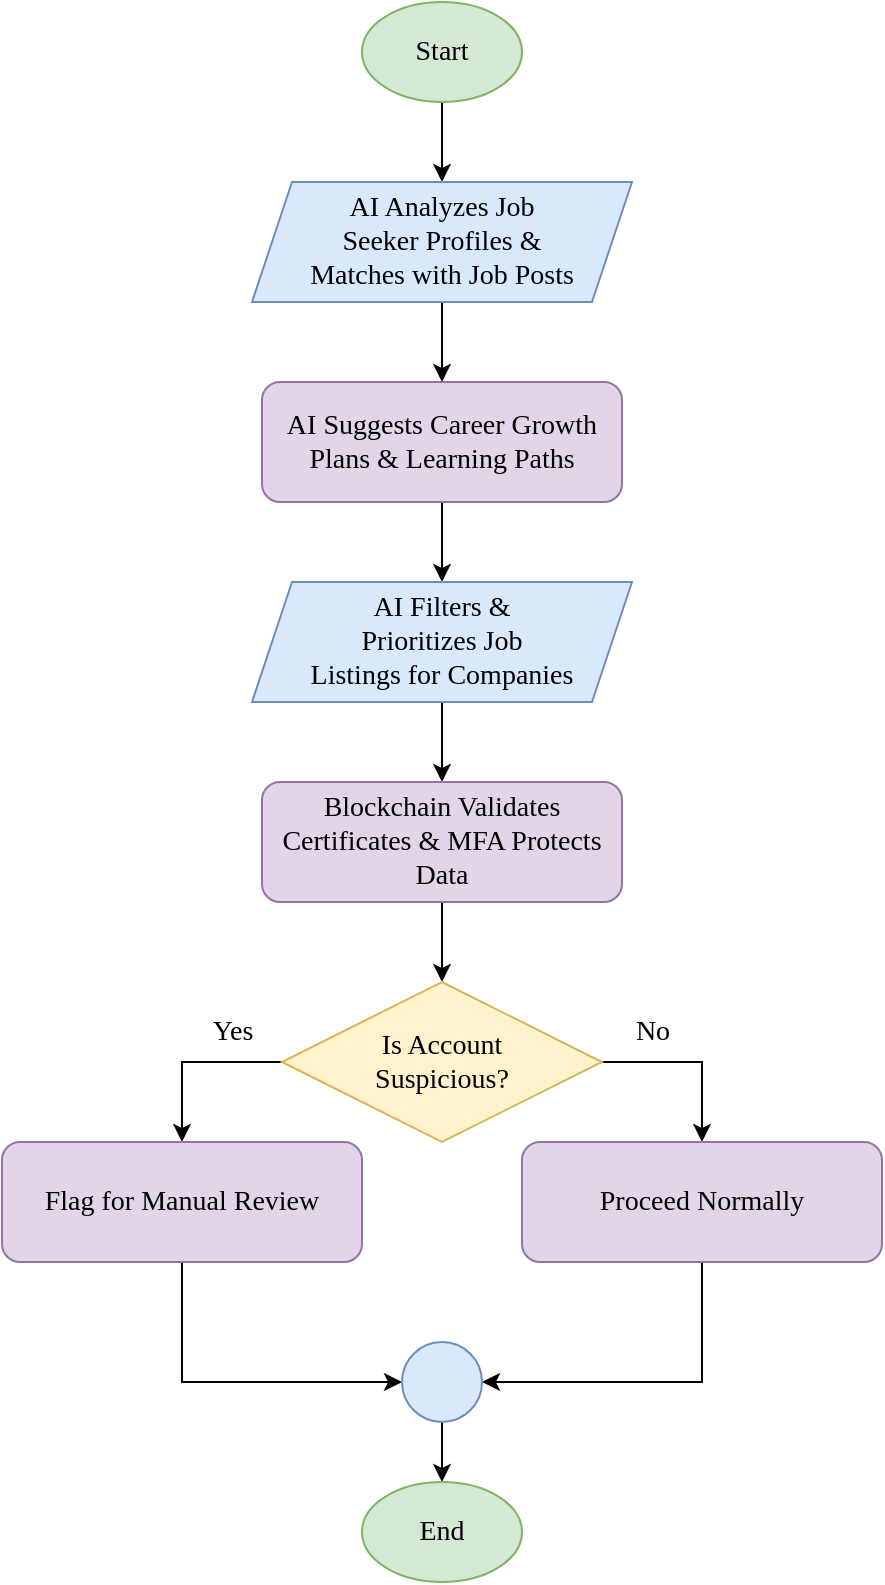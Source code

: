 <mxfile version="26.0.15">
  <diagram name="Page-1" id="BgII2Tf7LTrh-L7WVX-3">
    <mxGraphModel dx="1793" dy="2033" grid="1" gridSize="10" guides="1" tooltips="1" connect="1" arrows="1" fold="1" page="1" pageScale="1" pageWidth="850" pageHeight="1100" math="0" shadow="0">
      <root>
        <mxCell id="0" />
        <mxCell id="1" parent="0" />
        <mxCell id="Y0Y3w9yr43-6PgeDi4if-5" style="edgeStyle=orthogonalEdgeStyle;rounded=0;orthogonalLoop=1;jettySize=auto;html=1;exitX=0.5;exitY=1;exitDx=0;exitDy=0;entryX=0.5;entryY=0;entryDx=0;entryDy=0;" edge="1" parent="1" source="Y0Y3w9yr43-6PgeDi4if-1" target="Y0Y3w9yr43-6PgeDi4if-4">
          <mxGeometry relative="1" as="geometry" />
        </mxCell>
        <mxCell id="Y0Y3w9yr43-6PgeDi4if-1" value="&lt;font face=&quot;Comic Sans MS&quot; style=&quot;font-size: 14px;&quot;&gt;Start&lt;/font&gt;" style="ellipse;whiteSpace=wrap;html=1;fillColor=#d5e8d4;strokeColor=#82b366;" vertex="1" parent="1">
          <mxGeometry x="400" y="-730" width="80" height="50" as="geometry" />
        </mxCell>
        <mxCell id="Y0Y3w9yr43-6PgeDi4if-9" style="edgeStyle=orthogonalEdgeStyle;rounded=0;orthogonalLoop=1;jettySize=auto;html=1;exitX=0.5;exitY=1;exitDx=0;exitDy=0;entryX=0.5;entryY=0;entryDx=0;entryDy=0;" edge="1" parent="1" source="Y0Y3w9yr43-6PgeDi4if-2">
          <mxGeometry relative="1" as="geometry">
            <mxPoint x="440" y="-440" as="targetPoint" />
          </mxGeometry>
        </mxCell>
        <mxCell id="Y0Y3w9yr43-6PgeDi4if-2" value="&lt;font face=&quot;Comic Sans MS&quot;&gt;&lt;span style=&quot;font-size: 14px;&quot;&gt;AI Suggests Career Growth Plans &amp;amp; Learning Paths&lt;/span&gt;&lt;/font&gt;" style="rounded=1;whiteSpace=wrap;html=1;fillColor=#e1d5e7;strokeColor=#9673a6;" vertex="1" parent="1">
          <mxGeometry x="350" y="-540" width="180" height="60" as="geometry" />
        </mxCell>
        <mxCell id="Y0Y3w9yr43-6PgeDi4if-7" style="edgeStyle=orthogonalEdgeStyle;rounded=0;orthogonalLoop=1;jettySize=auto;html=1;exitX=0.5;exitY=1;exitDx=0;exitDy=0;entryX=0.5;entryY=0;entryDx=0;entryDy=0;" edge="1" parent="1" source="Y0Y3w9yr43-6PgeDi4if-4" target="Y0Y3w9yr43-6PgeDi4if-2">
          <mxGeometry relative="1" as="geometry" />
        </mxCell>
        <mxCell id="Y0Y3w9yr43-6PgeDi4if-4" value="&lt;font face=&quot;Comic Sans MS&quot;&gt;&lt;span style=&quot;font-size: 14px;&quot;&gt;AI Analyzes Job&lt;/span&gt;&lt;/font&gt;&lt;div&gt;&lt;font face=&quot;Comic Sans MS&quot;&gt;&lt;span style=&quot;font-size: 14px;&quot;&gt;Seeker Profiles &amp;amp;&lt;/span&gt;&lt;/font&gt;&lt;/div&gt;&lt;div&gt;&lt;font face=&quot;Comic Sans MS&quot;&gt;&lt;span style=&quot;font-size: 14px;&quot;&gt;Matches&amp;nbsp;&lt;/span&gt;&lt;/font&gt;&lt;span style=&quot;font-size: 14px; font-family: &amp;quot;Comic Sans MS&amp;quot;; background-color: transparent; color: light-dark(rgb(0, 0, 0), rgb(255, 255, 255));&quot;&gt;with Job Posts&lt;/span&gt;&lt;/div&gt;" style="shape=parallelogram;perimeter=parallelogramPerimeter;whiteSpace=wrap;html=1;fixedSize=1;fillColor=#dae8fc;strokeColor=#6c8ebf;" vertex="1" parent="1">
          <mxGeometry x="345" y="-640" width="190" height="60" as="geometry" />
        </mxCell>
        <mxCell id="Y0Y3w9yr43-6PgeDi4if-12" style="edgeStyle=orthogonalEdgeStyle;rounded=0;orthogonalLoop=1;jettySize=auto;html=1;exitX=0.5;exitY=1;exitDx=0;exitDy=0;entryX=0.5;entryY=0;entryDx=0;entryDy=0;" edge="1" parent="1" source="Y0Y3w9yr43-6PgeDi4if-10" target="Y0Y3w9yr43-6PgeDi4if-11">
          <mxGeometry relative="1" as="geometry" />
        </mxCell>
        <mxCell id="Y0Y3w9yr43-6PgeDi4if-10" value="&lt;font face=&quot;Comic Sans MS&quot;&gt;&lt;span style=&quot;font-size: 14px;&quot;&gt;AI Filters &amp;amp;&lt;/span&gt;&lt;/font&gt;&lt;div&gt;&lt;font face=&quot;Comic Sans MS&quot;&gt;&lt;span style=&quot;font-size: 14px;&quot;&gt;Prioritizes&amp;nbsp;&lt;/span&gt;&lt;/font&gt;&lt;span style=&quot;font-size: 14px; font-family: &amp;quot;Comic Sans MS&amp;quot;; background-color: transparent; color: light-dark(rgb(0, 0, 0), rgb(255, 255, 255));&quot;&gt;Job&lt;/span&gt;&lt;/div&gt;&lt;div&gt;&lt;span style=&quot;font-size: 14px; font-family: &amp;quot;Comic Sans MS&amp;quot;; background-color: transparent; color: light-dark(rgb(0, 0, 0), rgb(255, 255, 255));&quot;&gt;Listings for Companies&lt;/span&gt;&lt;/div&gt;" style="shape=parallelogram;perimeter=parallelogramPerimeter;whiteSpace=wrap;html=1;fixedSize=1;fillColor=#dae8fc;strokeColor=#6c8ebf;" vertex="1" parent="1">
          <mxGeometry x="345" y="-440" width="190" height="60" as="geometry" />
        </mxCell>
        <mxCell id="Y0Y3w9yr43-6PgeDi4if-14" style="edgeStyle=orthogonalEdgeStyle;rounded=0;orthogonalLoop=1;jettySize=auto;html=1;exitX=0.5;exitY=1;exitDx=0;exitDy=0;entryX=0.5;entryY=0;entryDx=0;entryDy=0;" edge="1" parent="1" source="Y0Y3w9yr43-6PgeDi4if-11" target="Y0Y3w9yr43-6PgeDi4if-13">
          <mxGeometry relative="1" as="geometry" />
        </mxCell>
        <mxCell id="Y0Y3w9yr43-6PgeDi4if-11" value="&lt;font face=&quot;Comic Sans MS&quot;&gt;&lt;span style=&quot;font-size: 14px;&quot;&gt;Blockchain Validates Certificates &amp;amp; MFA Protects Data&lt;/span&gt;&lt;/font&gt;" style="rounded=1;whiteSpace=wrap;html=1;fillColor=#e1d5e7;strokeColor=#9673a6;" vertex="1" parent="1">
          <mxGeometry x="350" y="-340" width="180" height="60" as="geometry" />
        </mxCell>
        <mxCell id="Y0Y3w9yr43-6PgeDi4if-17" style="edgeStyle=orthogonalEdgeStyle;rounded=0;orthogonalLoop=1;jettySize=auto;html=1;exitX=0;exitY=0.5;exitDx=0;exitDy=0;entryX=0.5;entryY=0;entryDx=0;entryDy=0;" edge="1" parent="1" source="Y0Y3w9yr43-6PgeDi4if-13" target="Y0Y3w9yr43-6PgeDi4if-15">
          <mxGeometry relative="1" as="geometry" />
        </mxCell>
        <mxCell id="Y0Y3w9yr43-6PgeDi4if-18" style="edgeStyle=orthogonalEdgeStyle;rounded=0;orthogonalLoop=1;jettySize=auto;html=1;exitX=1;exitY=0.5;exitDx=0;exitDy=0;entryX=0.5;entryY=0;entryDx=0;entryDy=0;" edge="1" parent="1" source="Y0Y3w9yr43-6PgeDi4if-13" target="Y0Y3w9yr43-6PgeDi4if-16">
          <mxGeometry relative="1" as="geometry" />
        </mxCell>
        <mxCell id="Y0Y3w9yr43-6PgeDi4if-13" value="&lt;font face=&quot;Comic Sans MS&quot;&gt;&lt;span style=&quot;font-size: 14px;&quot;&gt;Is Account&lt;/span&gt;&lt;/font&gt;&lt;div&gt;&lt;font face=&quot;Comic Sans MS&quot;&gt;&lt;span style=&quot;font-size: 14px;&quot;&gt;Suspicious?&lt;/span&gt;&lt;/font&gt;&lt;/div&gt;" style="rhombus;whiteSpace=wrap;html=1;fillColor=#fff2cc;strokeColor=#d6b656;" vertex="1" parent="1">
          <mxGeometry x="360" y="-240" width="160" height="80" as="geometry" />
        </mxCell>
        <mxCell id="Y0Y3w9yr43-6PgeDi4if-22" style="edgeStyle=orthogonalEdgeStyle;rounded=0;orthogonalLoop=1;jettySize=auto;html=1;exitX=0.5;exitY=1;exitDx=0;exitDy=0;entryX=0;entryY=0.5;entryDx=0;entryDy=0;" edge="1" parent="1" source="Y0Y3w9yr43-6PgeDi4if-15" target="Y0Y3w9yr43-6PgeDi4if-21">
          <mxGeometry relative="1" as="geometry" />
        </mxCell>
        <mxCell id="Y0Y3w9yr43-6PgeDi4if-15" value="&lt;font face=&quot;Comic Sans MS&quot;&gt;&lt;span style=&quot;font-size: 14px;&quot;&gt;Flag for Manual Review&lt;/span&gt;&lt;/font&gt;" style="rounded=1;whiteSpace=wrap;html=1;fillColor=#e1d5e7;strokeColor=#9673a6;" vertex="1" parent="1">
          <mxGeometry x="220" y="-160" width="180" height="60" as="geometry" />
        </mxCell>
        <mxCell id="Y0Y3w9yr43-6PgeDi4if-23" style="edgeStyle=orthogonalEdgeStyle;rounded=0;orthogonalLoop=1;jettySize=auto;html=1;exitX=0.5;exitY=1;exitDx=0;exitDy=0;entryX=1;entryY=0.5;entryDx=0;entryDy=0;" edge="1" parent="1" source="Y0Y3w9yr43-6PgeDi4if-16" target="Y0Y3w9yr43-6PgeDi4if-21">
          <mxGeometry relative="1" as="geometry" />
        </mxCell>
        <mxCell id="Y0Y3w9yr43-6PgeDi4if-16" value="&lt;font face=&quot;Comic Sans MS&quot;&gt;&lt;span style=&quot;font-size: 14px;&quot;&gt;Proceed Normally&lt;/span&gt;&lt;/font&gt;" style="rounded=1;whiteSpace=wrap;html=1;fillColor=#e1d5e7;strokeColor=#9673a6;" vertex="1" parent="1">
          <mxGeometry x="480" y="-160" width="180" height="60" as="geometry" />
        </mxCell>
        <mxCell id="Y0Y3w9yr43-6PgeDi4if-19" value="Yes" style="text;html=1;align=center;verticalAlign=middle;resizable=0;points=[];autosize=1;strokeColor=none;fillColor=none;fontSize=14;fontFamily=Comic Sans MS;fontColor=#000000;" vertex="1" parent="1">
          <mxGeometry x="310" y="-230" width="50" height="30" as="geometry" />
        </mxCell>
        <mxCell id="Y0Y3w9yr43-6PgeDi4if-20" value="No" style="text;html=1;align=center;verticalAlign=middle;resizable=0;points=[];autosize=1;strokeColor=none;fillColor=none;fontSize=14;fontFamily=Comic Sans MS;fontColor=#000000;" vertex="1" parent="1">
          <mxGeometry x="525" y="-230" width="40" height="30" as="geometry" />
        </mxCell>
        <mxCell id="Y0Y3w9yr43-6PgeDi4if-26" style="edgeStyle=orthogonalEdgeStyle;rounded=0;orthogonalLoop=1;jettySize=auto;html=1;exitX=0.5;exitY=1;exitDx=0;exitDy=0;entryX=0.5;entryY=0;entryDx=0;entryDy=0;" edge="1" parent="1" source="Y0Y3w9yr43-6PgeDi4if-21" target="Y0Y3w9yr43-6PgeDi4if-25">
          <mxGeometry relative="1" as="geometry" />
        </mxCell>
        <mxCell id="Y0Y3w9yr43-6PgeDi4if-21" value="" style="ellipse;whiteSpace=wrap;html=1;aspect=fixed;fillColor=#dae8fc;strokeColor=#6c8ebf;" vertex="1" parent="1">
          <mxGeometry x="420" y="-60" width="40" height="40" as="geometry" />
        </mxCell>
        <mxCell id="Y0Y3w9yr43-6PgeDi4if-25" value="&lt;font face=&quot;Comic Sans MS&quot; style=&quot;font-size: 14px;&quot;&gt;End&lt;/font&gt;" style="ellipse;whiteSpace=wrap;html=1;fillColor=#d5e8d4;strokeColor=#82b366;" vertex="1" parent="1">
          <mxGeometry x="400" y="10" width="80" height="50" as="geometry" />
        </mxCell>
      </root>
    </mxGraphModel>
  </diagram>
</mxfile>

